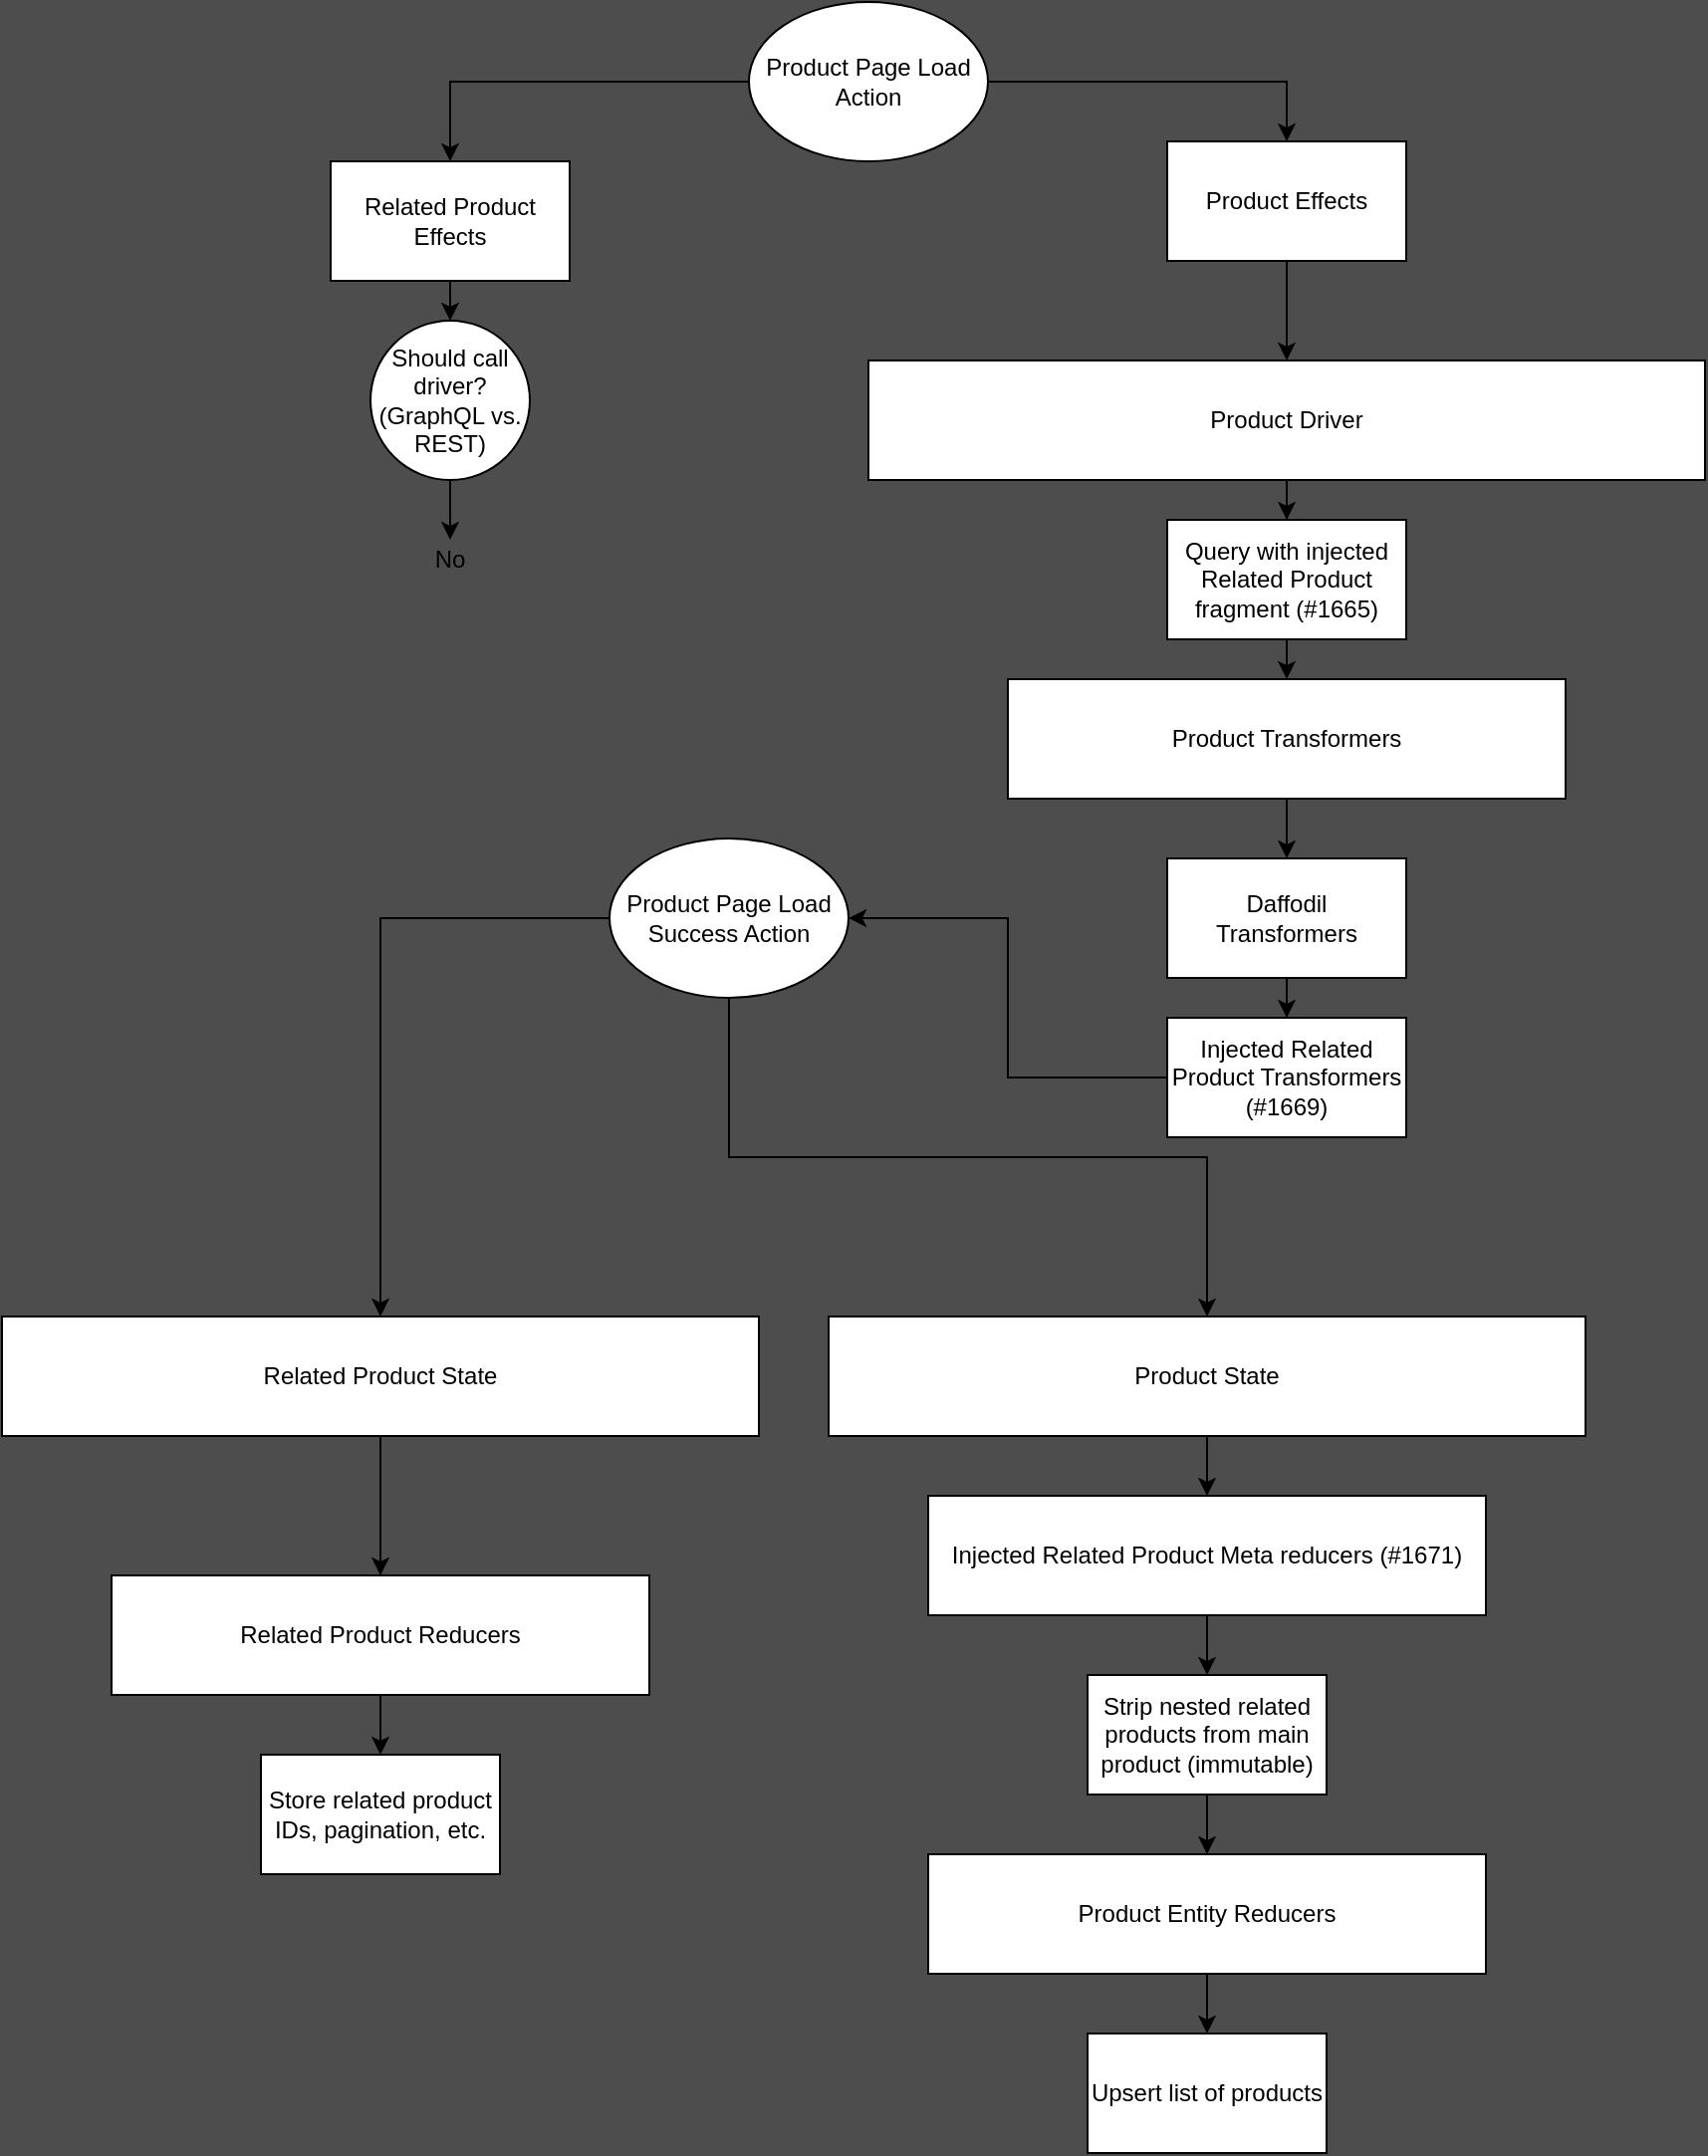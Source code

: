 <mxfile>
    <diagram id="MVcKOR0y5ic4wSLq1AV4" name="Page-1">
        <mxGraphModel dx="2152" dy="725" grid="1" gridSize="10" guides="1" tooltips="1" connect="1" arrows="1" fold="1" page="1" pageScale="1" pageWidth="850" pageHeight="1400" background="#4D4D4D" math="0" shadow="0">
            <root>
                <mxCell id="0"/>
                <mxCell id="1" parent="0"/>
                <mxCell id="5" style="edgeStyle=orthogonalEdgeStyle;rounded=0;orthogonalLoop=1;jettySize=auto;html=1;exitX=0.5;exitY=1;exitDx=0;exitDy=0;entryX=0.5;entryY=0;entryDx=0;entryDy=0;" parent="1" source="3" target="4" edge="1">
                    <mxGeometry relative="1" as="geometry"/>
                </mxCell>
                <mxCell id="3" value="Related Product Effects" style="whiteSpace=wrap;html=1;" parent="1" vertex="1">
                    <mxGeometry x="120" y="90" width="120" height="60" as="geometry"/>
                </mxCell>
                <mxCell id="56" style="edgeStyle=orthogonalEdgeStyle;rounded=0;orthogonalLoop=1;jettySize=auto;html=1;exitX=0.5;exitY=1;exitDx=0;exitDy=0;" parent="1" source="4" edge="1">
                    <mxGeometry relative="1" as="geometry">
                        <mxPoint x="180" y="280" as="targetPoint"/>
                    </mxGeometry>
                </mxCell>
                <mxCell id="4" value="Should call driver?&lt;br&gt;(GraphQL vs. REST)" style="ellipse;whiteSpace=wrap;html=1;" parent="1" vertex="1">
                    <mxGeometry x="140" y="170" width="80" height="80" as="geometry"/>
                </mxCell>
                <mxCell id="13" style="edgeStyle=orthogonalEdgeStyle;rounded=0;orthogonalLoop=1;jettySize=auto;html=1;exitX=0.5;exitY=1;exitDx=0;exitDy=0;entryX=0.5;entryY=0;entryDx=0;entryDy=0;" parent="1" source="10" target="12" edge="1">
                    <mxGeometry relative="1" as="geometry"/>
                </mxCell>
                <mxCell id="10" value="Product Effects" style="whiteSpace=wrap;html=1;" parent="1" vertex="1">
                    <mxGeometry x="540" y="80" width="120" height="60" as="geometry"/>
                </mxCell>
                <mxCell id="61" style="edgeStyle=orthogonalEdgeStyle;rounded=0;orthogonalLoop=1;jettySize=auto;html=1;exitX=0.5;exitY=1;exitDx=0;exitDy=0;" edge="1" parent="1" source="12" target="15">
                    <mxGeometry relative="1" as="geometry"/>
                </mxCell>
                <mxCell id="12" value="Product Driver" style="whiteSpace=wrap;html=1;" parent="1" vertex="1">
                    <mxGeometry x="390" y="190" width="420" height="60" as="geometry"/>
                </mxCell>
                <mxCell id="62" style="edgeStyle=orthogonalEdgeStyle;rounded=0;orthogonalLoop=1;jettySize=auto;html=1;exitX=0.5;exitY=1;exitDx=0;exitDy=0;entryX=0.5;entryY=0;entryDx=0;entryDy=0;" edge="1" parent="1" source="15" target="58">
                    <mxGeometry relative="1" as="geometry"/>
                </mxCell>
                <mxCell id="15" value="Query with injected Related Product fragment (#1665)" style="whiteSpace=wrap;html=1;" parent="1" vertex="1">
                    <mxGeometry x="540" y="270" width="120" height="60" as="geometry"/>
                </mxCell>
                <mxCell id="63" style="edgeStyle=orthogonalEdgeStyle;rounded=0;orthogonalLoop=1;jettySize=auto;html=1;entryX=0.5;entryY=0;entryDx=0;entryDy=0;" edge="1" parent="1" source="17" target="19">
                    <mxGeometry relative="1" as="geometry"/>
                </mxCell>
                <mxCell id="17" value="Daffodil &lt;br&gt;Transformers" style="whiteSpace=wrap;html=1;" parent="1" vertex="1">
                    <mxGeometry x="540" y="440" width="120" height="60" as="geometry"/>
                </mxCell>
                <mxCell id="70" style="edgeStyle=orthogonalEdgeStyle;rounded=0;orthogonalLoop=1;jettySize=auto;html=1;exitX=0;exitY=0.5;exitDx=0;exitDy=0;entryX=1;entryY=0.5;entryDx=0;entryDy=0;" edge="1" parent="1" source="19" target="69">
                    <mxGeometry relative="1" as="geometry"/>
                </mxCell>
                <mxCell id="19" value="Injected Related Product Transformers (#1669)" style="whiteSpace=wrap;html=1;" parent="1" vertex="1">
                    <mxGeometry x="540" y="520" width="120" height="60" as="geometry"/>
                </mxCell>
                <mxCell id="48" style="edgeStyle=orthogonalEdgeStyle;rounded=0;orthogonalLoop=1;jettySize=auto;html=1;exitX=0.5;exitY=1;exitDx=0;exitDy=0;entryX=0.5;entryY=0;entryDx=0;entryDy=0;" parent="1" source="26" target="33" edge="1">
                    <mxGeometry relative="1" as="geometry"/>
                </mxCell>
                <mxCell id="26" value="Product State" style="whiteSpace=wrap;html=1;" parent="1" vertex="1">
                    <mxGeometry x="370" y="670" width="380" height="60" as="geometry"/>
                </mxCell>
                <mxCell id="47" style="edgeStyle=orthogonalEdgeStyle;rounded=0;orthogonalLoop=1;jettySize=auto;html=1;exitX=0.5;exitY=1;exitDx=0;exitDy=0;entryX=0.5;entryY=0;entryDx=0;entryDy=0;" parent="1" source="33" target="44" edge="1">
                    <mxGeometry relative="1" as="geometry"/>
                </mxCell>
                <mxCell id="33" value="&lt;font style=&quot;font-size: 12px&quot;&gt;Injected Related Product Meta reducers&lt;/font&gt;&lt;font style=&quot;font-size: 12px&quot;&gt; (&lt;span&gt;#1671)&lt;/span&gt;&lt;br&gt;&lt;/font&gt;" style="whiteSpace=wrap;html=1;" parent="1" vertex="1">
                    <mxGeometry x="420" y="760" width="280" height="60" as="geometry"/>
                </mxCell>
                <mxCell id="54" style="edgeStyle=orthogonalEdgeStyle;rounded=0;orthogonalLoop=1;jettySize=auto;html=1;exitX=0.5;exitY=1;exitDx=0;exitDy=0;entryX=0.5;entryY=0;entryDx=0;entryDy=0;" parent="1" source="35" target="53" edge="1">
                    <mxGeometry relative="1" as="geometry"/>
                </mxCell>
                <mxCell id="35" value="Product Entity Reducers" style="whiteSpace=wrap;html=1;" parent="1" vertex="1">
                    <mxGeometry x="420" y="940" width="280" height="60" as="geometry"/>
                </mxCell>
                <mxCell id="52" style="edgeStyle=orthogonalEdgeStyle;rounded=0;orthogonalLoop=1;jettySize=auto;html=1;exitX=0.5;exitY=1;exitDx=0;exitDy=0;entryX=0.5;entryY=0;entryDx=0;entryDy=0;" parent="1" source="41" target="51" edge="1">
                    <mxGeometry relative="1" as="geometry"/>
                </mxCell>
                <mxCell id="41" value="Related Product Reducers" style="whiteSpace=wrap;html=1;" parent="1" vertex="1">
                    <mxGeometry x="10" y="800" width="270" height="60" as="geometry"/>
                </mxCell>
                <mxCell id="49" style="edgeStyle=orthogonalEdgeStyle;rounded=0;orthogonalLoop=1;jettySize=auto;html=1;exitX=0.5;exitY=1;exitDx=0;exitDy=0;entryX=0.5;entryY=0;entryDx=0;entryDy=0;" parent="1" source="44" target="35" edge="1">
                    <mxGeometry relative="1" as="geometry"/>
                </mxCell>
                <mxCell id="44" value="Strip nested related products from main product (immutable)" style="whiteSpace=wrap;html=1;" parent="1" vertex="1">
                    <mxGeometry x="500" y="850" width="120" height="60" as="geometry"/>
                </mxCell>
                <mxCell id="51" value="Store related product IDs, pagination, etc." style="whiteSpace=wrap;html=1;" parent="1" vertex="1">
                    <mxGeometry x="85" y="890" width="120" height="60" as="geometry"/>
                </mxCell>
                <mxCell id="53" value="Upsert list of products" style="whiteSpace=wrap;html=1;" parent="1" vertex="1">
                    <mxGeometry x="500" y="1030" width="120" height="60" as="geometry"/>
                </mxCell>
                <mxCell id="57" value="No" style="text;html=1;strokeColor=none;fillColor=none;align=center;verticalAlign=middle;whiteSpace=wrap;rounded=0;" parent="1" vertex="1">
                    <mxGeometry x="160" y="280" width="40" height="20" as="geometry"/>
                </mxCell>
                <mxCell id="64" style="edgeStyle=orthogonalEdgeStyle;rounded=0;orthogonalLoop=1;jettySize=auto;html=1;exitX=0.5;exitY=1;exitDx=0;exitDy=0;" edge="1" parent="1" source="58" target="17">
                    <mxGeometry relative="1" as="geometry"/>
                </mxCell>
                <mxCell id="58" value="&lt;font style=&quot;font-size: 12px&quot;&gt;Product Transformers&lt;br&gt;&lt;/font&gt;" style="whiteSpace=wrap;html=1;" vertex="1" parent="1">
                    <mxGeometry x="460" y="350" width="280" height="60" as="geometry"/>
                </mxCell>
                <mxCell id="67" style="edgeStyle=orthogonalEdgeStyle;rounded=0;orthogonalLoop=1;jettySize=auto;html=1;exitX=1;exitY=0.5;exitDx=0;exitDy=0;entryX=0.5;entryY=0;entryDx=0;entryDy=0;" edge="1" parent="1" source="66" target="10">
                    <mxGeometry relative="1" as="geometry"/>
                </mxCell>
                <mxCell id="68" style="edgeStyle=orthogonalEdgeStyle;rounded=0;orthogonalLoop=1;jettySize=auto;html=1;exitX=0;exitY=0.5;exitDx=0;exitDy=0;entryX=0.5;entryY=0;entryDx=0;entryDy=0;" edge="1" parent="1" source="66" target="3">
                    <mxGeometry relative="1" as="geometry"/>
                </mxCell>
                <mxCell id="66" value="Product Page Load Action" style="ellipse;whiteSpace=wrap;html=1;" vertex="1" parent="1">
                    <mxGeometry x="330" y="10" width="120" height="80" as="geometry"/>
                </mxCell>
                <mxCell id="72" style="edgeStyle=orthogonalEdgeStyle;rounded=0;orthogonalLoop=1;jettySize=auto;html=1;exitX=0.5;exitY=1;exitDx=0;exitDy=0;entryX=0.5;entryY=0;entryDx=0;entryDy=0;" edge="1" parent="1" source="69" target="26">
                    <mxGeometry relative="1" as="geometry"/>
                </mxCell>
                <mxCell id="75" style="edgeStyle=orthogonalEdgeStyle;rounded=0;orthogonalLoop=1;jettySize=auto;html=1;exitX=0;exitY=0.5;exitDx=0;exitDy=0;" edge="1" parent="1" source="69" target="74">
                    <mxGeometry relative="1" as="geometry"/>
                </mxCell>
                <mxCell id="69" value="&lt;span&gt;Product Page Load Success Action&lt;/span&gt;" style="ellipse;whiteSpace=wrap;html=1;" vertex="1" parent="1">
                    <mxGeometry x="260" y="430" width="120" height="80" as="geometry"/>
                </mxCell>
                <mxCell id="76" style="edgeStyle=orthogonalEdgeStyle;rounded=0;orthogonalLoop=1;jettySize=auto;html=1;exitX=0.5;exitY=1;exitDx=0;exitDy=0;" edge="1" parent="1" source="74" target="41">
                    <mxGeometry relative="1" as="geometry"/>
                </mxCell>
                <mxCell id="74" value="Related Product State" style="whiteSpace=wrap;html=1;" vertex="1" parent="1">
                    <mxGeometry x="-45" y="670" width="380" height="60" as="geometry"/>
                </mxCell>
            </root>
        </mxGraphModel>
    </diagram>
</mxfile>
